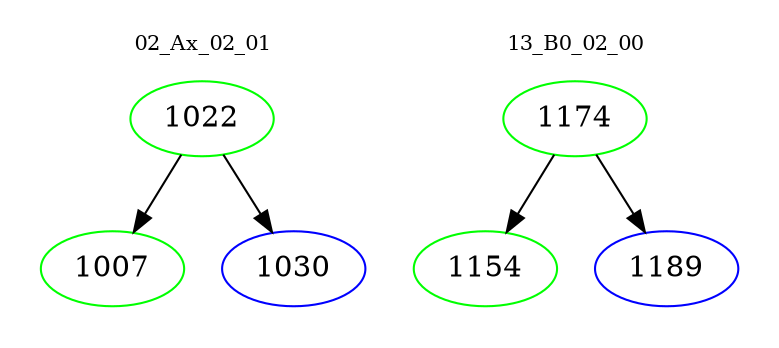 digraph{
subgraph cluster_0 {
color = white
label = "02_Ax_02_01";
fontsize=10;
T0_1022 [label="1022", color="green"]
T0_1022 -> T0_1007 [color="black"]
T0_1007 [label="1007", color="green"]
T0_1022 -> T0_1030 [color="black"]
T0_1030 [label="1030", color="blue"]
}
subgraph cluster_1 {
color = white
label = "13_B0_02_00";
fontsize=10;
T1_1174 [label="1174", color="green"]
T1_1174 -> T1_1154 [color="black"]
T1_1154 [label="1154", color="green"]
T1_1174 -> T1_1189 [color="black"]
T1_1189 [label="1189", color="blue"]
}
}
